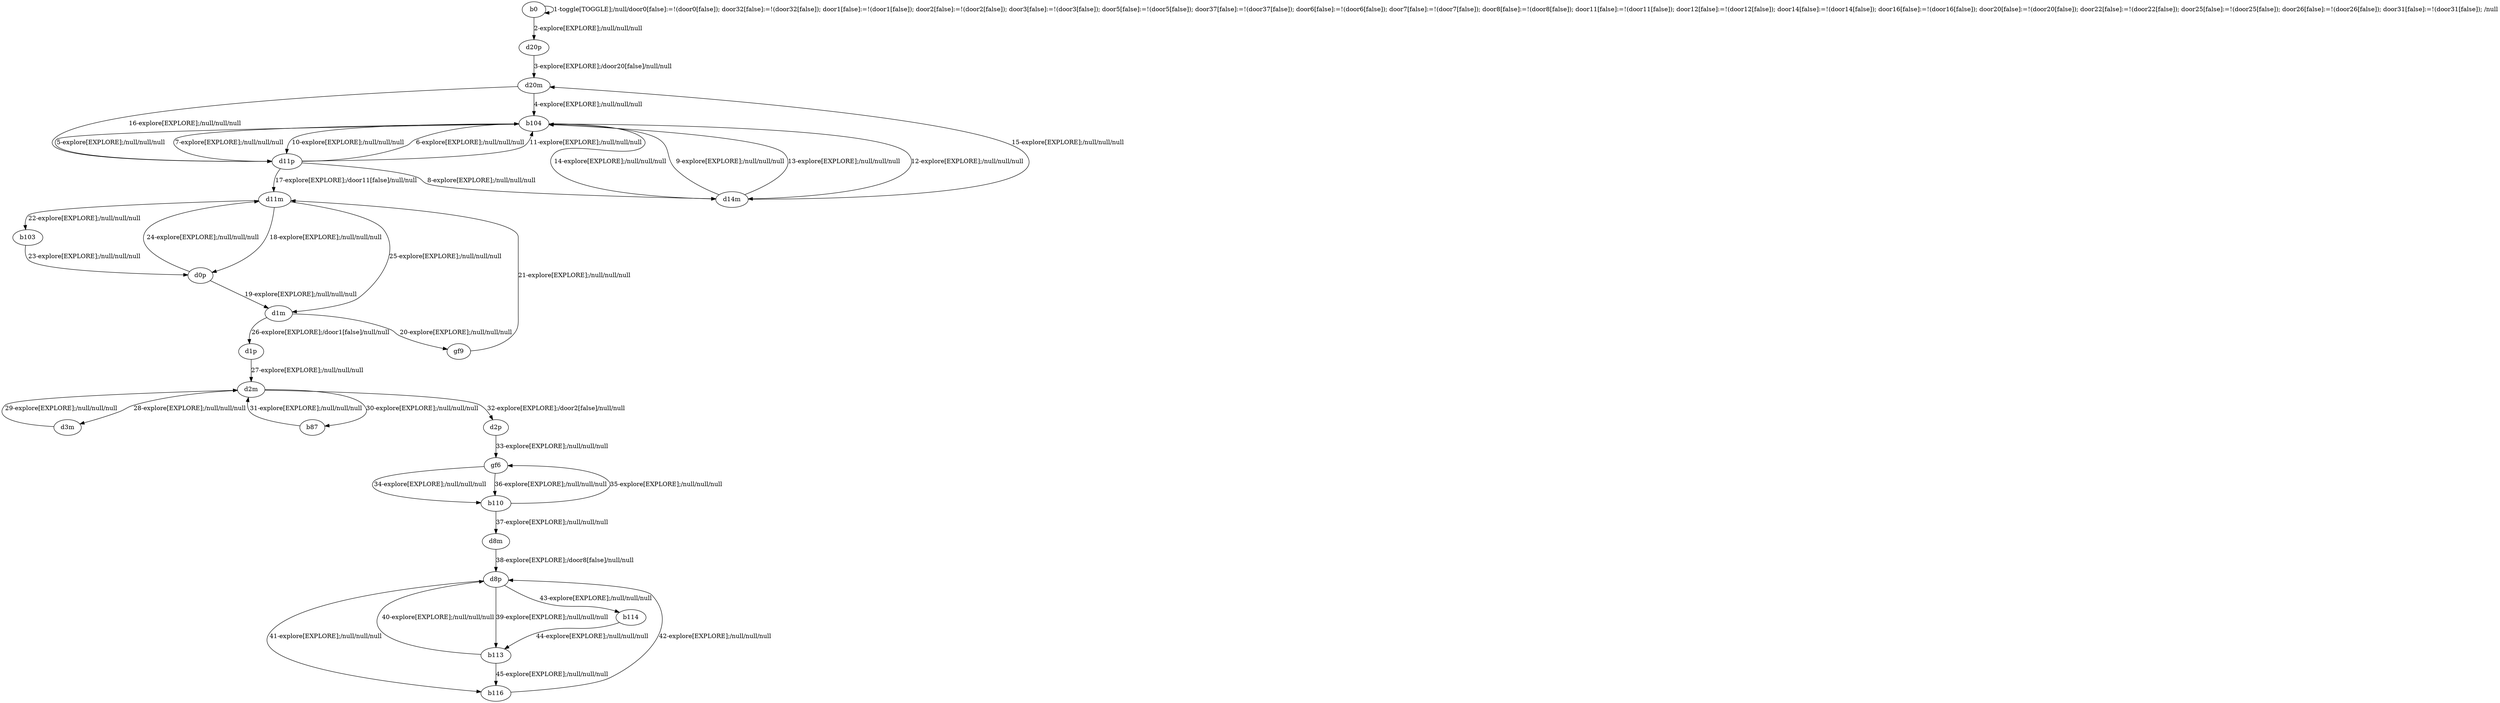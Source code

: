 # Total number of goals covered by this test: 2
# b113 --> b116
# b114 --> b113

digraph g {
"b0" -> "b0" [label = "1-toggle[TOGGLE];/null/door0[false]:=!(door0[false]); door32[false]:=!(door32[false]); door1[false]:=!(door1[false]); door2[false]:=!(door2[false]); door3[false]:=!(door3[false]); door5[false]:=!(door5[false]); door37[false]:=!(door37[false]); door6[false]:=!(door6[false]); door7[false]:=!(door7[false]); door8[false]:=!(door8[false]); door11[false]:=!(door11[false]); door12[false]:=!(door12[false]); door14[false]:=!(door14[false]); door16[false]:=!(door16[false]); door20[false]:=!(door20[false]); door22[false]:=!(door22[false]); door25[false]:=!(door25[false]); door26[false]:=!(door26[false]); door31[false]:=!(door31[false]); /null"];
"b0" -> "d20p" [label = "2-explore[EXPLORE];/null/null/null"];
"d20p" -> "d20m" [label = "3-explore[EXPLORE];/door20[false]/null/null"];
"d20m" -> "b104" [label = "4-explore[EXPLORE];/null/null/null"];
"b104" -> "d11p" [label = "5-explore[EXPLORE];/null/null/null"];
"d11p" -> "b104" [label = "6-explore[EXPLORE];/null/null/null"];
"b104" -> "d11p" [label = "7-explore[EXPLORE];/null/null/null"];
"d11p" -> "d14m" [label = "8-explore[EXPLORE];/null/null/null"];
"d14m" -> "b104" [label = "9-explore[EXPLORE];/null/null/null"];
"b104" -> "d11p" [label = "10-explore[EXPLORE];/null/null/null"];
"d11p" -> "b104" [label = "11-explore[EXPLORE];/null/null/null"];
"b104" -> "d14m" [label = "12-explore[EXPLORE];/null/null/null"];
"d14m" -> "b104" [label = "13-explore[EXPLORE];/null/null/null"];
"b104" -> "d14m" [label = "14-explore[EXPLORE];/null/null/null"];
"d14m" -> "d20m" [label = "15-explore[EXPLORE];/null/null/null"];
"d20m" -> "d11p" [label = "16-explore[EXPLORE];/null/null/null"];
"d11p" -> "d11m" [label = "17-explore[EXPLORE];/door11[false]/null/null"];
"d11m" -> "d0p" [label = "18-explore[EXPLORE];/null/null/null"];
"d0p" -> "d1m" [label = "19-explore[EXPLORE];/null/null/null"];
"d1m" -> "gf9" [label = "20-explore[EXPLORE];/null/null/null"];
"gf9" -> "d11m" [label = "21-explore[EXPLORE];/null/null/null"];
"d11m" -> "b103" [label = "22-explore[EXPLORE];/null/null/null"];
"b103" -> "d0p" [label = "23-explore[EXPLORE];/null/null/null"];
"d0p" -> "d11m" [label = "24-explore[EXPLORE];/null/null/null"];
"d11m" -> "d1m" [label = "25-explore[EXPLORE];/null/null/null"];
"d1m" -> "d1p" [label = "26-explore[EXPLORE];/door1[false]/null/null"];
"d1p" -> "d2m" [label = "27-explore[EXPLORE];/null/null/null"];
"d2m" -> "d3m" [label = "28-explore[EXPLORE];/null/null/null"];
"d3m" -> "d2m" [label = "29-explore[EXPLORE];/null/null/null"];
"d2m" -> "b87" [label = "30-explore[EXPLORE];/null/null/null"];
"b87" -> "d2m" [label = "31-explore[EXPLORE];/null/null/null"];
"d2m" -> "d2p" [label = "32-explore[EXPLORE];/door2[false]/null/null"];
"d2p" -> "gf6" [label = "33-explore[EXPLORE];/null/null/null"];
"gf6" -> "b110" [label = "34-explore[EXPLORE];/null/null/null"];
"b110" -> "gf6" [label = "35-explore[EXPLORE];/null/null/null"];
"gf6" -> "b110" [label = "36-explore[EXPLORE];/null/null/null"];
"b110" -> "d8m" [label = "37-explore[EXPLORE];/null/null/null"];
"d8m" -> "d8p" [label = "38-explore[EXPLORE];/door8[false]/null/null"];
"d8p" -> "b113" [label = "39-explore[EXPLORE];/null/null/null"];
"b113" -> "d8p" [label = "40-explore[EXPLORE];/null/null/null"];
"d8p" -> "b116" [label = "41-explore[EXPLORE];/null/null/null"];
"b116" -> "d8p" [label = "42-explore[EXPLORE];/null/null/null"];
"d8p" -> "b114" [label = "43-explore[EXPLORE];/null/null/null"];
"b114" -> "b113" [label = "44-explore[EXPLORE];/null/null/null"];
"b113" -> "b116" [label = "45-explore[EXPLORE];/null/null/null"];
}
